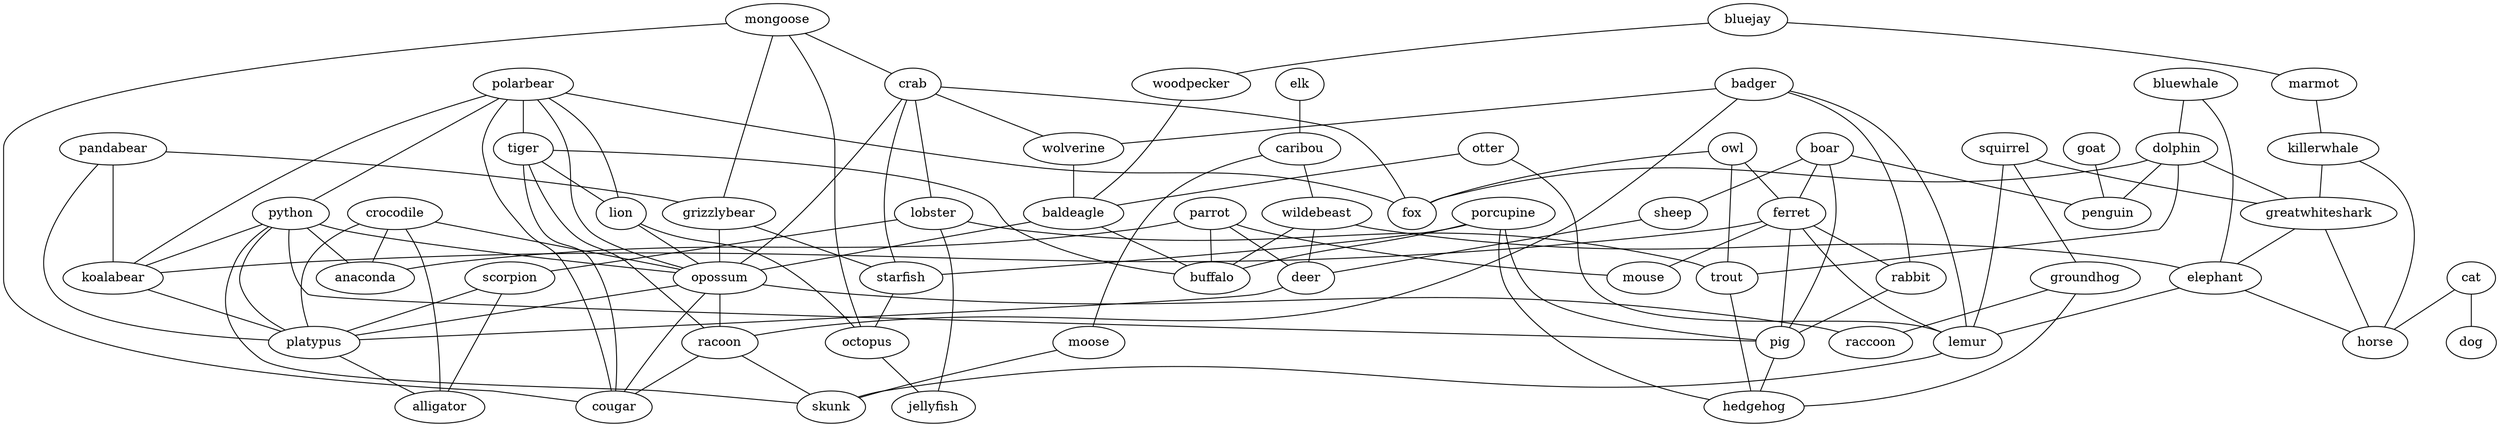 strict graph  {
	owl -- ferret	 [weight=1];
	owl -- fox	 [weight=1];
	owl -- trout	 [weight=1];
	pandabear -- grizzlybear	 [weight=1];
	pandabear -- koalabear	 [weight=1];
	pandabear -- platypus	 [weight=1];
	crocodile -- anaconda	 [weight=1];
	crocodile -- opossum	 [weight=1];
	crocodile -- platypus	 [weight=1];
	crocodile -- alligator	 [weight=1];
	mongoose -- crab	 [weight=1];
	mongoose -- grizzlybear	 [weight=1];
	mongoose -- octopus	 [weight=1];
	mongoose -- cougar	 [weight=1];
	boar -- sheep	 [weight=1];
	boar -- ferret	 [weight=1];
	boar -- pig	 [weight=1];
	boar -- penguin	 [weight=1];
	badger -- rabbit	 [weight=1];
	badger -- wolverine	 [weight=1];
	badger -- racoon	 [weight=1];
	badger -- lemur	 [weight=1];
	sheep -- deer	 [weight=1];
	elk -- caribou	 [weight=1];
	crab -- starfish	 [weight=1];
	crab -- lobster	 [weight=1];
	crab -- fox	 [weight=1];
	crab -- wolverine	 [weight=1];
	crab -- opossum	 [weight=1];
	polarbear -- python	 [weight=1];
	polarbear -- tiger	 [weight=1];
	polarbear -- lion	 [weight=1];
	polarbear -- fox	 [weight=1];
	polarbear -- opossum	 [weight=1];
	polarbear -- koalabear	 [weight=1];
	polarbear -- cougar	 [weight=1];
	porcupine -- starfish	 [weight=1];
	porcupine -- pig	 [weight=1];
	porcupine -- buffalo	 [weight=1];
	porcupine -- hedgehog	 [weight=1];
	grizzlybear -- starfish	 [weight=1];
	grizzlybear -- opossum	 [weight=1];
	squirrel -- greatwhiteshark	 [weight=1];
	squirrel -- groundhog	 [weight=1];
	squirrel -- lemur	 [weight=1];
	starfish -- octopus	 [weight=1];
	python -- pig	 [weight=1];
	python -- anaconda	 [weight=1];
	python -- opossum	 [weight=1];
	python -- koalabear	 [weight=1];
	python -- platypus	 [weight=1];
	python -- skunk	 [weight=1];
	caribou -- wildebeast	 [weight=1];
	caribou -- moose	 [weight=1];
	tiger -- lion	 [weight=1];
	tiger -- racoon	 [weight=1];
	tiger -- cougar	 [weight=1];
	tiger -- buffalo	 [weight=1];
	ferret -- rabbit	 [weight=1];
	ferret -- pig	 [weight=1];
	ferret -- mouse	 [weight=1];
	ferret -- koalabear	 [weight=1];
	ferret -- lemur	 [weight=1];
	rabbit -- pig	 [weight=1];
	otter -- baldeagle	 [weight=1];
	otter -- lemur	 [weight=1];
	parrot -- deer	 [weight=1];
	parrot -- anaconda	 [weight=1];
	parrot -- mouse	 [weight=1];
	parrot -- buffalo	 [weight=1];
	bluejay -- marmot	 [weight=1];
	bluejay -- woodpecker	 [weight=1];
	cat -- horse	 [weight=1];
	cat -- dog	 [weight=1];
	wildebeast -- deer	 [weight=1];
	wildebeast -- elephant	 [weight=1];
	wildebeast -- buffalo	 [weight=1];
	bluewhale -- dolphin	 [weight=1];
	bluewhale -- elephant	 [weight=1];
	marmot -- killerwhale	 [weight=1];
	dolphin -- fox	 [weight=1];
	dolphin -- greatwhiteshark	 [weight=1];
	dolphin -- trout	 [weight=1];
	dolphin -- penguin	 [weight=1];
	deer -- platypus	 [weight=1];
	pig -- hedgehog	 [weight=1];
	lion -- octopus	 [weight=1];
	lion -- opossum	 [weight=1];
	lobster -- trout	 [weight=1];
	lobster -- scorpion	 [weight=1];
	lobster -- jellyfish	 [weight=1];
	woodpecker -- baldeagle	 [weight=1];
	killerwhale -- greatwhiteshark	 [weight=1];
	killerwhale -- horse	 [weight=1];
	greatwhiteshark -- elephant	 [weight=1];
	greatwhiteshark -- horse	 [weight=1];
	wolverine -- baldeagle	 [weight=1];
	baldeagle -- opossum	 [weight=1];
	baldeagle -- buffalo	 [weight=1];
	elephant -- horse	 [weight=1];
	elephant -- lemur	 [weight=1];
	goat -- penguin	 [weight=1];
	trout -- hedgehog	 [weight=1];
	moose -- skunk	 [weight=1];
	octopus -- jellyfish	 [weight=1];
	scorpion -- platypus	 [weight=1];
	scorpion -- alligator	 [weight=1];
	opossum -- racoon	 [weight=1];
	opossum -- cougar	 [weight=1];
	opossum -- platypus	 [weight=1];
	opossum -- raccoon	 [weight=1];
	racoon -- cougar	 [weight=1];
	racoon -- skunk	 [weight=1];
	koalabear -- platypus	 [weight=1];
	groundhog -- raccoon	 [weight=1];
	groundhog -- hedgehog	 [weight=1];
	lemur -- skunk	 [weight=1];
	platypus -- alligator	 [weight=1];
}
